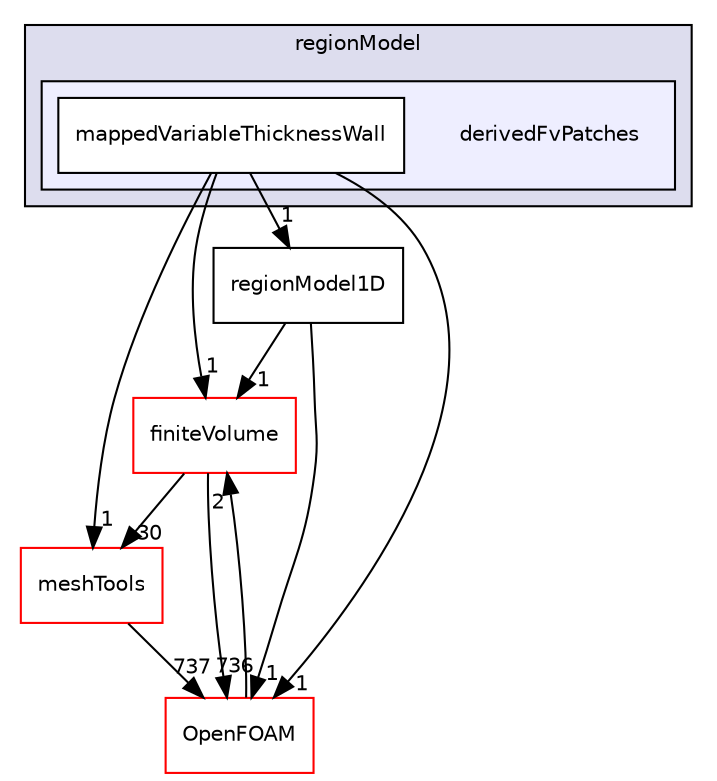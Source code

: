 digraph "src/regionModels/regionModel/derivedFvPatches" {
  bgcolor=transparent;
  compound=true
  node [ fontsize="10", fontname="Helvetica"];
  edge [ labelfontsize="10", labelfontname="Helvetica"];
  subgraph clusterdir_e1879fa133c4c7d7be31da46fdc26b53 {
    graph [ bgcolor="#ddddee", pencolor="black", label="regionModel" fontname="Helvetica", fontsize="10", URL="dir_e1879fa133c4c7d7be31da46fdc26b53.html"]
  subgraph clusterdir_7507e56513b853f707b3bdaa97949439 {
    graph [ bgcolor="#eeeeff", pencolor="black", label="" URL="dir_7507e56513b853f707b3bdaa97949439.html"];
    dir_7507e56513b853f707b3bdaa97949439 [shape=plaintext label="derivedFvPatches"];
    dir_1198a7fb49fc1e49f744a902922a440f [shape=box label="mappedVariableThicknessWall" color="black" fillcolor="white" style="filled" URL="dir_1198a7fb49fc1e49f744a902922a440f.html"];
  }
  }
  dir_9bd15774b555cf7259a6fa18f99fe99b [shape=box label="finiteVolume" color="red" URL="dir_9bd15774b555cf7259a6fa18f99fe99b.html"];
  dir_ae30ad0bef50cf391b24c614251bb9fd [shape=box label="meshTools" color="red" URL="dir_ae30ad0bef50cf391b24c614251bb9fd.html"];
  dir_a47d2577c5ea3864db122fc0ee31792e [shape=box label="regionModel1D" URL="dir_a47d2577c5ea3864db122fc0ee31792e.html"];
  dir_c5473ff19b20e6ec4dfe5c310b3778a8 [shape=box label="OpenFOAM" color="red" URL="dir_c5473ff19b20e6ec4dfe5c310b3778a8.html"];
  dir_9bd15774b555cf7259a6fa18f99fe99b->dir_ae30ad0bef50cf391b24c614251bb9fd [headlabel="30", labeldistance=1.5 headhref="dir_000894_001742.html"];
  dir_9bd15774b555cf7259a6fa18f99fe99b->dir_c5473ff19b20e6ec4dfe5c310b3778a8 [headlabel="736", labeldistance=1.5 headhref="dir_000894_001888.html"];
  dir_1198a7fb49fc1e49f744a902922a440f->dir_9bd15774b555cf7259a6fa18f99fe99b [headlabel="1", labeldistance=1.5 headhref="dir_002531_000894.html"];
  dir_1198a7fb49fc1e49f744a902922a440f->dir_ae30ad0bef50cf391b24c614251bb9fd [headlabel="1", labeldistance=1.5 headhref="dir_002531_001742.html"];
  dir_1198a7fb49fc1e49f744a902922a440f->dir_a47d2577c5ea3864db122fc0ee31792e [headlabel="1", labeldistance=1.5 headhref="dir_002531_002533.html"];
  dir_1198a7fb49fc1e49f744a902922a440f->dir_c5473ff19b20e6ec4dfe5c310b3778a8 [headlabel="1", labeldistance=1.5 headhref="dir_002531_001888.html"];
  dir_ae30ad0bef50cf391b24c614251bb9fd->dir_c5473ff19b20e6ec4dfe5c310b3778a8 [headlabel="737", labeldistance=1.5 headhref="dir_001742_001888.html"];
  dir_a47d2577c5ea3864db122fc0ee31792e->dir_9bd15774b555cf7259a6fa18f99fe99b [headlabel="1", labeldistance=1.5 headhref="dir_002533_000894.html"];
  dir_a47d2577c5ea3864db122fc0ee31792e->dir_c5473ff19b20e6ec4dfe5c310b3778a8 [headlabel="1", labeldistance=1.5 headhref="dir_002533_001888.html"];
  dir_c5473ff19b20e6ec4dfe5c310b3778a8->dir_9bd15774b555cf7259a6fa18f99fe99b [headlabel="2", labeldistance=1.5 headhref="dir_001888_000894.html"];
}
